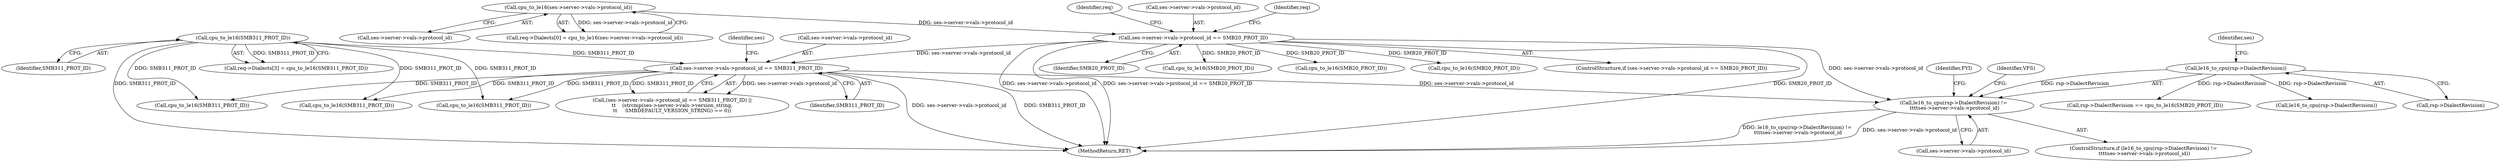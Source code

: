 digraph "0_linux_b57a55e2200ede754e4dc9cce4ba9402544b9365@pointer" {
"1000570" [label="(Call,le16_to_cpu(rsp->DialectRevision) !=\n \t\t\t\tses->server->vals->protocol_id)"];
"1000571" [label="(Call,le16_to_cpu(rsp->DialectRevision))"];
"1000372" [label="(Call,ses->server->vals->protocol_id == SMB311_PROT_ID)"];
"1000345" [label="(Call,ses->server->vals->protocol_id == SMB20_PROT_ID)"];
"1000288" [label="(Call,cpu_to_le16(ses->server->vals->protocol_id))"];
"1000269" [label="(Call,cpu_to_le16(SMB311_PROT_ID))"];
"1000569" [label="(ControlStructure,if (le16_to_cpu(rsp->DialectRevision) !=\n \t\t\t\tses->server->vals->protocol_id))"];
"1000353" [label="(Identifier,SMB20_PROT_ID)"];
"1000356" [label="(Identifier,req)"];
"1000806" [label="(Call,cpu_to_le16(SMB311_PROT_ID))"];
"1000346" [label="(Call,ses->server->vals->protocol_id)"];
"1000604" [label="(Call,cpu_to_le16(SMB20_PROT_ID))"];
"1000289" [label="(Call,ses->server->vals->protocol_id)"];
"1000571" [label="(Call,le16_to_cpu(rsp->DialectRevision))"];
"1000600" [label="(Call,rsp->DialectRevision == cpu_to_le16(SMB20_PROT_ID))"];
"1000269" [label="(Call,cpu_to_le16(SMB311_PROT_ID))"];
"1000572" [label="(Call,rsp->DialectRevision)"];
"1000831" [label="(MethodReturn,RET)"];
"1000648" [label="(Call,cpu_to_le16(SMB311_PROT_ID))"];
"1000364" [label="(Identifier,req)"];
"1000570" [label="(Call,le16_to_cpu(rsp->DialectRevision) !=\n \t\t\t\tses->server->vals->protocol_id)"];
"1000594" [label="(Identifier,FYI)"];
"1000386" [label="(Identifier,ses)"];
"1000584" [label="(Identifier,VFS)"];
"1000578" [label="(Identifier,ses)"];
"1000345" [label="(Call,ses->server->vals->protocol_id == SMB20_PROT_ID)"];
"1000483" [label="(Call,cpu_to_le16(SMB20_PROT_ID))"];
"1000372" [label="(Call,ses->server->vals->protocol_id == SMB311_PROT_ID)"];
"1000282" [label="(Call,req->Dialects[0] = cpu_to_le16(ses->server->vals->protocol_id))"];
"1000526" [label="(Call,cpu_to_le16(SMB20_PROT_ID))"];
"1000371" [label="(Call,(ses->server->vals->protocol_id == SMB311_PROT_ID) ||\n\t\t    (strcmp(ses->server->vals->version_string,\n\t\t     SMBDEFAULT_VERSION_STRING) == 0))"];
"1000586" [label="(Call,le16_to_cpu(rsp->DialectRevision))"];
"1000575" [label="(Call,ses->server->vals->protocol_id)"];
"1000373" [label="(Call,ses->server->vals->protocol_id)"];
"1000558" [label="(Call,cpu_to_le16(SMB311_PROT_ID))"];
"1000344" [label="(ControlStructure,if (ses->server->vals->protocol_id == SMB20_PROT_ID))"];
"1000380" [label="(Identifier,SMB311_PROT_ID)"];
"1000263" [label="(Call,req->Dialects[3] = cpu_to_le16(SMB311_PROT_ID))"];
"1000270" [label="(Identifier,SMB311_PROT_ID)"];
"1000288" [label="(Call,cpu_to_le16(ses->server->vals->protocol_id))"];
"1000570" -> "1000569"  [label="AST: "];
"1000570" -> "1000575"  [label="CFG: "];
"1000571" -> "1000570"  [label="AST: "];
"1000575" -> "1000570"  [label="AST: "];
"1000584" -> "1000570"  [label="CFG: "];
"1000594" -> "1000570"  [label="CFG: "];
"1000570" -> "1000831"  [label="DDG: ses->server->vals->protocol_id"];
"1000570" -> "1000831"  [label="DDG: le16_to_cpu(rsp->DialectRevision) !=\n \t\t\t\tses->server->vals->protocol_id"];
"1000571" -> "1000570"  [label="DDG: rsp->DialectRevision"];
"1000372" -> "1000570"  [label="DDG: ses->server->vals->protocol_id"];
"1000345" -> "1000570"  [label="DDG: ses->server->vals->protocol_id"];
"1000571" -> "1000572"  [label="CFG: "];
"1000572" -> "1000571"  [label="AST: "];
"1000578" -> "1000571"  [label="CFG: "];
"1000571" -> "1000586"  [label="DDG: rsp->DialectRevision"];
"1000571" -> "1000600"  [label="DDG: rsp->DialectRevision"];
"1000372" -> "1000371"  [label="AST: "];
"1000372" -> "1000380"  [label="CFG: "];
"1000373" -> "1000372"  [label="AST: "];
"1000380" -> "1000372"  [label="AST: "];
"1000386" -> "1000372"  [label="CFG: "];
"1000371" -> "1000372"  [label="CFG: "];
"1000372" -> "1000831"  [label="DDG: SMB311_PROT_ID"];
"1000372" -> "1000831"  [label="DDG: ses->server->vals->protocol_id"];
"1000372" -> "1000371"  [label="DDG: ses->server->vals->protocol_id"];
"1000372" -> "1000371"  [label="DDG: SMB311_PROT_ID"];
"1000345" -> "1000372"  [label="DDG: ses->server->vals->protocol_id"];
"1000269" -> "1000372"  [label="DDG: SMB311_PROT_ID"];
"1000372" -> "1000558"  [label="DDG: SMB311_PROT_ID"];
"1000372" -> "1000648"  [label="DDG: SMB311_PROT_ID"];
"1000372" -> "1000806"  [label="DDG: SMB311_PROT_ID"];
"1000345" -> "1000344"  [label="AST: "];
"1000345" -> "1000353"  [label="CFG: "];
"1000346" -> "1000345"  [label="AST: "];
"1000353" -> "1000345"  [label="AST: "];
"1000356" -> "1000345"  [label="CFG: "];
"1000364" -> "1000345"  [label="CFG: "];
"1000345" -> "1000831"  [label="DDG: SMB20_PROT_ID"];
"1000345" -> "1000831"  [label="DDG: ses->server->vals->protocol_id"];
"1000345" -> "1000831"  [label="DDG: ses->server->vals->protocol_id == SMB20_PROT_ID"];
"1000288" -> "1000345"  [label="DDG: ses->server->vals->protocol_id"];
"1000345" -> "1000483"  [label="DDG: SMB20_PROT_ID"];
"1000345" -> "1000526"  [label="DDG: SMB20_PROT_ID"];
"1000345" -> "1000604"  [label="DDG: SMB20_PROT_ID"];
"1000288" -> "1000282"  [label="AST: "];
"1000288" -> "1000289"  [label="CFG: "];
"1000289" -> "1000288"  [label="AST: "];
"1000282" -> "1000288"  [label="CFG: "];
"1000288" -> "1000282"  [label="DDG: ses->server->vals->protocol_id"];
"1000269" -> "1000263"  [label="AST: "];
"1000269" -> "1000270"  [label="CFG: "];
"1000270" -> "1000269"  [label="AST: "];
"1000263" -> "1000269"  [label="CFG: "];
"1000269" -> "1000831"  [label="DDG: SMB311_PROT_ID"];
"1000269" -> "1000263"  [label="DDG: SMB311_PROT_ID"];
"1000269" -> "1000558"  [label="DDG: SMB311_PROT_ID"];
"1000269" -> "1000648"  [label="DDG: SMB311_PROT_ID"];
"1000269" -> "1000806"  [label="DDG: SMB311_PROT_ID"];
}

